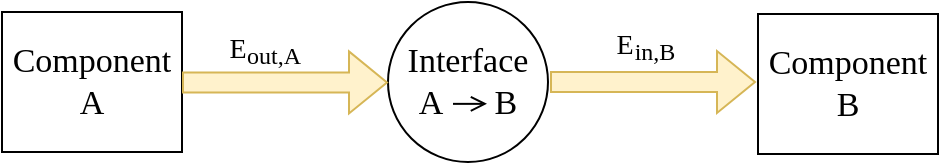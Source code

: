 <mxfile version="20.6.2" type="device"><diagram id="pJBGnG0E7fdYTddh-Bm8" name="Seite-1"><mxGraphModel dx="905" dy="710" grid="1" gridSize="10" guides="1" tooltips="1" connect="1" arrows="1" fold="1" page="1" pageScale="1" pageWidth="1654" pageHeight="1169" math="0" shadow="0"><root><mxCell id="0"/><mxCell id="1" parent="0"/><mxCell id="vGjVvZkhIXhB1_bAwyrC-1" value="Component A" style="rounded=0;whiteSpace=wrap;html=1;fontFamily=Times New Roman;fontSize=17;" vertex="1" parent="1"><mxGeometry x="90" y="65" width="90" height="70" as="geometry"/></mxCell><mxCell id="vGjVvZkhIXhB1_bAwyrC-2" value="" style="edgeStyle=orthogonalEdgeStyle;rounded=0;orthogonalLoop=1;jettySize=auto;html=1;shape=flexArrow;fillColor=#fff2cc;strokeColor=#d6b656;" edge="1" parent="1"><mxGeometry relative="1" as="geometry"><mxPoint x="467" y="100" as="targetPoint"/><mxPoint x="364" y="100" as="sourcePoint"/></mxGeometry></mxCell><mxCell id="vGjVvZkhIXhB1_bAwyrC-3" value="Interface&lt;br style=&quot;font-size: 17px;&quot;&gt;A&amp;nbsp; &amp;nbsp; &amp;nbsp; B" style="ellipse;whiteSpace=wrap;html=1;fontFamily=Times New Roman;fontSize=17;" vertex="1" parent="1"><mxGeometry x="283" y="60" width="80" height="80" as="geometry"/></mxCell><mxCell id="vGjVvZkhIXhB1_bAwyrC-4" value="Component B" style="rounded=0;whiteSpace=wrap;html=1;fontFamily=Times New Roman;fontSize=17;" vertex="1" parent="1"><mxGeometry x="468" y="66" width="90" height="70" as="geometry"/></mxCell><mxCell id="vGjVvZkhIXhB1_bAwyrC-5" value="" style="group;fontSize=12;" vertex="1" connectable="0" parent="1"><mxGeometry x="200" y="74" width="43" height="23" as="geometry"/></mxCell><mxCell id="vGjVvZkhIXhB1_bAwyrC-6" value="" style="rounded=0;whiteSpace=wrap;html=1;labelBackgroundColor=none;fontFamily=Times New Roman;fontSize=10;strokeColor=none;fillColor=#FFFFFF;opacity=70;" vertex="1" parent="vGjVvZkhIXhB1_bAwyrC-5"><mxGeometry x="3.146" y="5" width="34.61" height="15" as="geometry"/></mxCell><mxCell id="vGjVvZkhIXhB1_bAwyrC-7" value="" style="group;labelBackgroundColor=none;" vertex="1" connectable="0" parent="vGjVvZkhIXhB1_bAwyrC-5"><mxGeometry width="43" height="23" as="geometry"/></mxCell><mxCell id="vGjVvZkhIXhB1_bAwyrC-8" value="&lt;font style=&quot;font-size: 14px;&quot;&gt;E&lt;/font&gt;" style="text;html=1;strokeColor=none;fillColor=none;align=center;verticalAlign=middle;whiteSpace=wrap;rounded=0;fontFamily=Times New Roman;" vertex="1" parent="vGjVvZkhIXhB1_bAwyrC-7"><mxGeometry width="15.732" height="20" as="geometry"/></mxCell><mxCell id="vGjVvZkhIXhB1_bAwyrC-9" value="out,A" style="text;html=1;strokeColor=none;fillColor=none;align=center;verticalAlign=middle;whiteSpace=wrap;rounded=0;fontSize=12;fontFamily=Times New Roman;labelBackgroundColor=none;" vertex="1" parent="vGjVvZkhIXhB1_bAwyrC-5"><mxGeometry x="13.633" y="8" width="24.122" height="9" as="geometry"/></mxCell><mxCell id="vGjVvZkhIXhB1_bAwyrC-10" value="" style="group" vertex="1" connectable="0" parent="1"><mxGeometry x="394" y="72" width="41" height="23" as="geometry"/></mxCell><mxCell id="vGjVvZkhIXhB1_bAwyrC-11" value="" style="rounded=0;whiteSpace=wrap;html=1;labelBackgroundColor=none;fontFamily=Times New Roman;fontSize=10;strokeColor=none;fillColor=#FFFFFF;opacity=70;" vertex="1" parent="vGjVvZkhIXhB1_bAwyrC-10"><mxGeometry x="3" y="5" width="31" height="15" as="geometry"/></mxCell><mxCell id="vGjVvZkhIXhB1_bAwyrC-12" value="" style="group;labelBackgroundColor=none;" vertex="1" connectable="0" parent="vGjVvZkhIXhB1_bAwyrC-10"><mxGeometry width="41" height="23" as="geometry"/></mxCell><mxCell id="vGjVvZkhIXhB1_bAwyrC-13" value="&lt;font style=&quot;font-size: 14px;&quot;&gt;E&lt;/font&gt;" style="text;html=1;strokeColor=none;fillColor=none;align=center;verticalAlign=middle;whiteSpace=wrap;rounded=0;fontFamily=Times New Roman;fontSize=12;" vertex="1" parent="vGjVvZkhIXhB1_bAwyrC-12"><mxGeometry width="15" height="20" as="geometry"/></mxCell><mxCell id="vGjVvZkhIXhB1_bAwyrC-14" value="&lt;font style=&quot;font-size: 12px;&quot;&gt;in,B&amp;nbsp;&amp;nbsp;&lt;/font&gt;" style="text;html=1;strokeColor=none;fillColor=none;align=center;verticalAlign=middle;whiteSpace=wrap;rounded=0;fontSize=10;fontFamily=Times New Roman;labelBackgroundColor=none;" vertex="1" parent="vGjVvZkhIXhB1_bAwyrC-12"><mxGeometry x="14" y="8" width="23" height="9" as="geometry"/></mxCell><mxCell id="vGjVvZkhIXhB1_bAwyrC-15" value="" style="endArrow=open;html=1;rounded=0;fontSize=12;strokeWidth=1;endFill=0;" edge="1" parent="1"><mxGeometry width="50" height="50" relative="1" as="geometry"><mxPoint x="315.5" y="110.93" as="sourcePoint"/><mxPoint x="332.5" y="110.93" as="targetPoint"/></mxGeometry></mxCell><mxCell id="vGjVvZkhIXhB1_bAwyrC-16" value="" style="edgeStyle=orthogonalEdgeStyle;rounded=0;orthogonalLoop=1;jettySize=auto;html=1;shape=flexArrow;fillColor=#fff2cc;strokeColor=#d6b656;" edge="1" parent="1"><mxGeometry relative="1" as="geometry"><mxPoint x="283" y="100.21" as="targetPoint"/><mxPoint x="180" y="100.21" as="sourcePoint"/></mxGeometry></mxCell></root></mxGraphModel></diagram></mxfile>